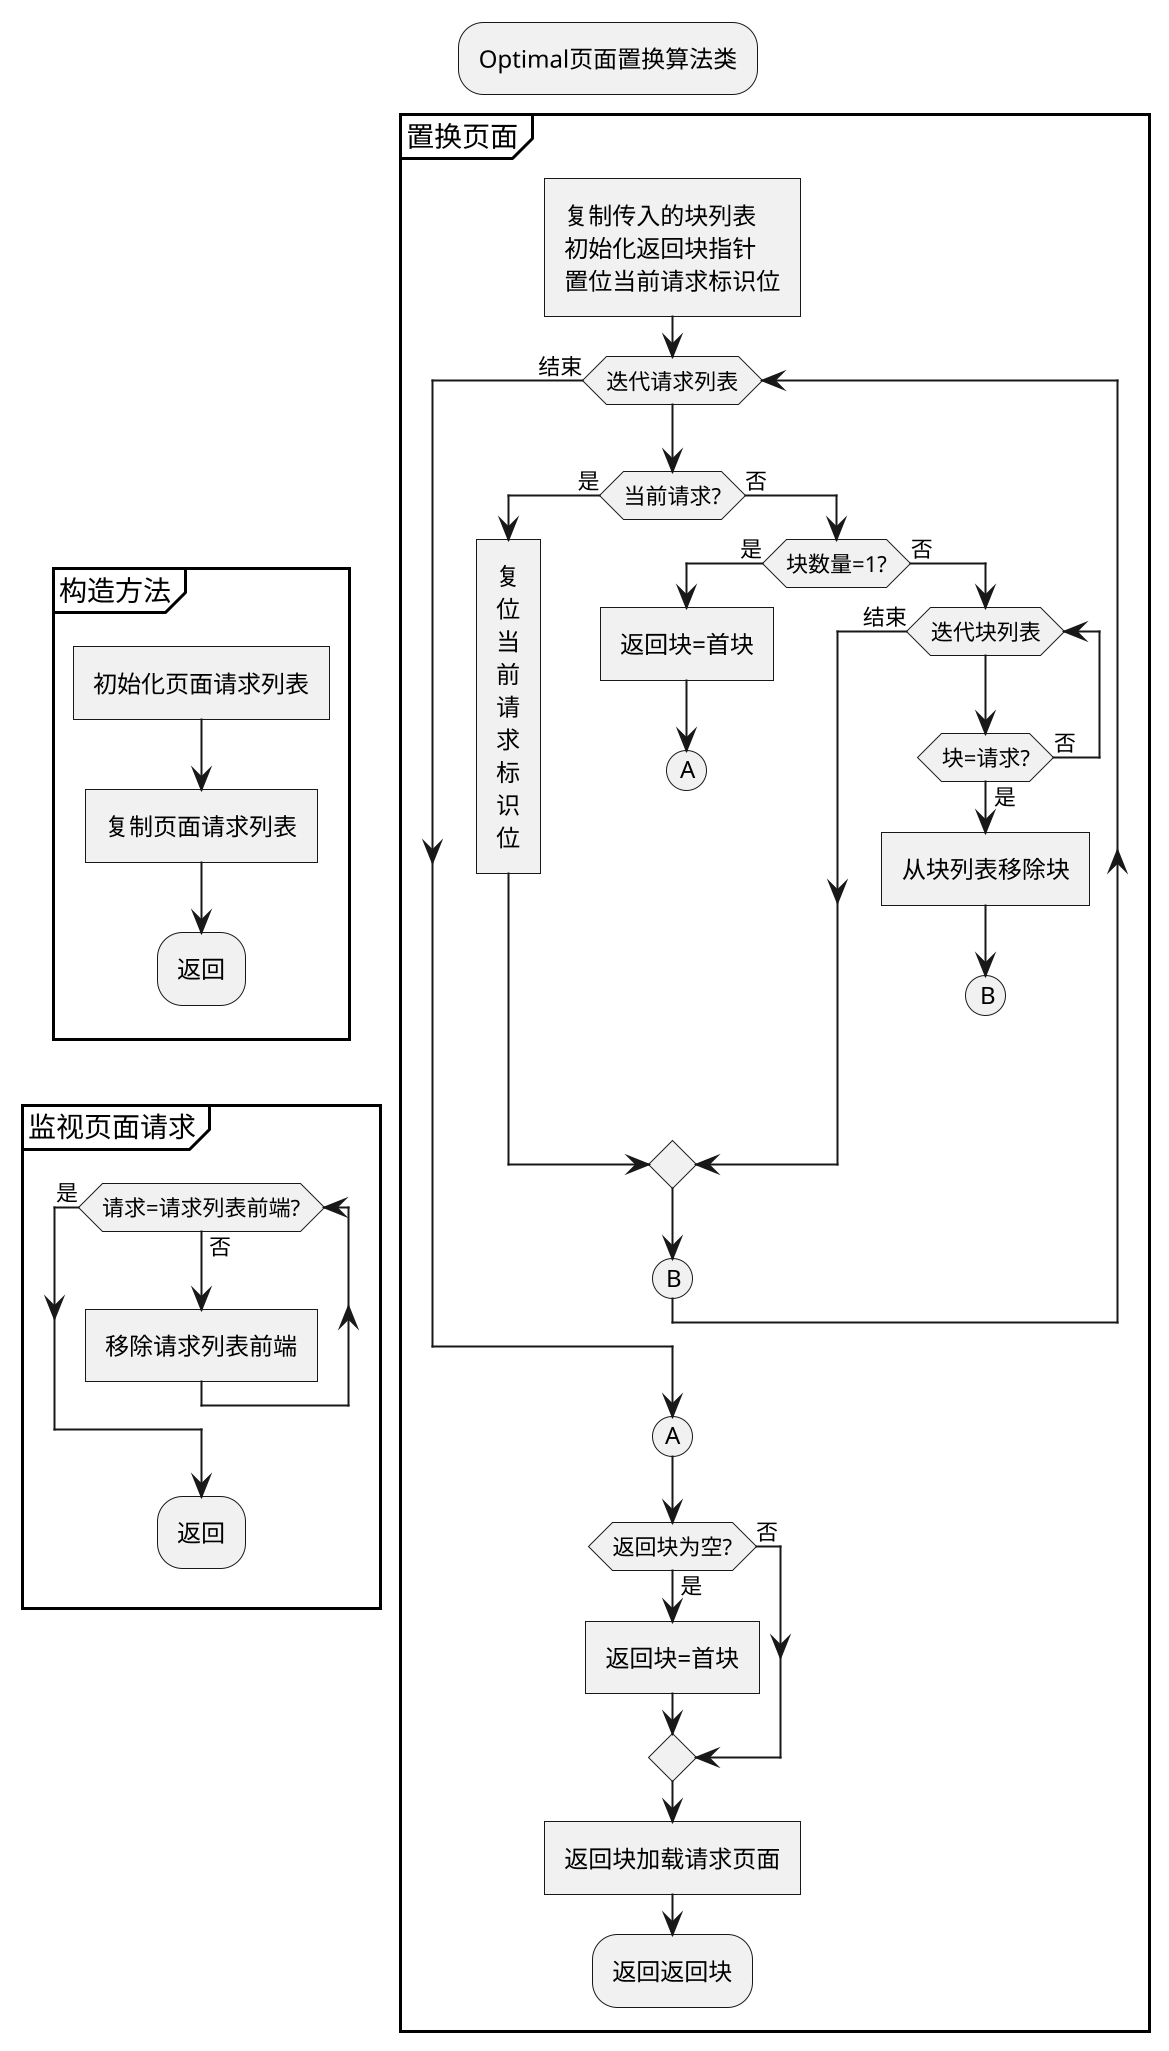 @startuml
scale 2
:Optimal页面置换算法类;
detach
split
    -[hidden]->
    partition 构造方法 {
        :初始化页面请求列表]
        :复制页面请求列表]
        :返回;
        detach
    }
    partition 监视页面请求 {
        while(请求=请求列表前端?)is(否)
            :移除请求列表前端]
        endwhile(是)
        :返回;
        detach
    }
split again
    -[hidden]->
    partition 置换页面 {
        :复制传入的块列表
        初始化返回块指针
        置位当前请求标识位]
        while(迭代请求列表)is( )
            if(当前请求?)then(是)
                :复
                位
                当
                前
                请
                求
                标
                识
                位]
            else(否)
                if(块数量=1?)then(是)
                    :返回块=首块]
                    (A)
                    detach
                else(否)
                    while(迭代块列表)is( )
                        if(块=请求?)then(是)
                            :从块列表移除块]
                            (B)
                            detach
                        else(否)
                        endif
                    endwhile(结束)
                endif
            endif
        (B)
        endwhile(结束)
        (A)
        if(返回块为空?)then(是)
            :返回块=首块]
        else(否)
        endif
        :返回块加载请求页面]
        :返回返回块;
        detach
    }
end split
@enduml
